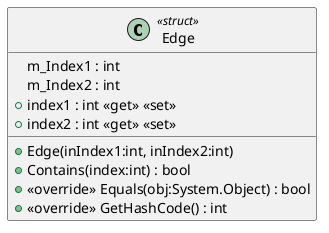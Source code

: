 @startuml
class Edge <<struct>> {
    m_Index1 : int
    m_Index2 : int
    + index1 : int <<get>> <<set>>
    + index2 : int <<get>> <<set>>
    + Edge(inIndex1:int, inIndex2:int)
    + Contains(index:int) : bool
    + <<override>> Equals(obj:System.Object) : bool
    + <<override>> GetHashCode() : int
}
@enduml

